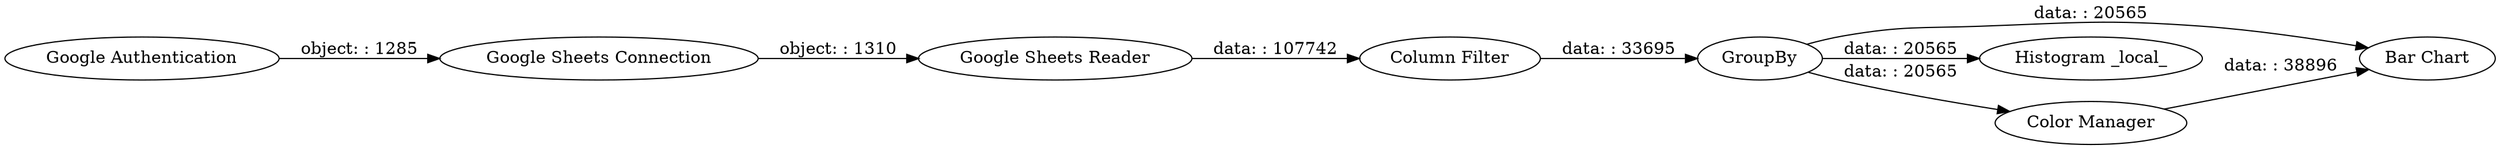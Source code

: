 digraph {
	"7911377291879622561_5" [label="Column Filter"]
	"7911377291879622561_7" [label="Bar Chart"]
	"7911377291879622561_9" [label="Histogram _local_"]
	"7911377291879622561_6" [label=GroupBy]
	"7911377291879622561_1" [label="Google Authentication"]
	"7911377291879622561_8" [label="Color Manager"]
	"7911377291879622561_2" [label="Google Sheets Reader"]
	"7911377291879622561_3" [label="Google Sheets Connection"]
	"7911377291879622561_5" -> "7911377291879622561_6" [label="data: : 33695"]
	"7911377291879622561_2" -> "7911377291879622561_5" [label="data: : 107742"]
	"7911377291879622561_3" -> "7911377291879622561_2" [label="object: : 1310"]
	"7911377291879622561_6" -> "7911377291879622561_7" [label="data: : 20565"]
	"7911377291879622561_6" -> "7911377291879622561_9" [label="data: : 20565"]
	"7911377291879622561_8" -> "7911377291879622561_7" [label="data: : 38896"]
	"7911377291879622561_6" -> "7911377291879622561_8" [label="data: : 20565"]
	"7911377291879622561_1" -> "7911377291879622561_3" [label="object: : 1285"]
	rankdir=LR
}
